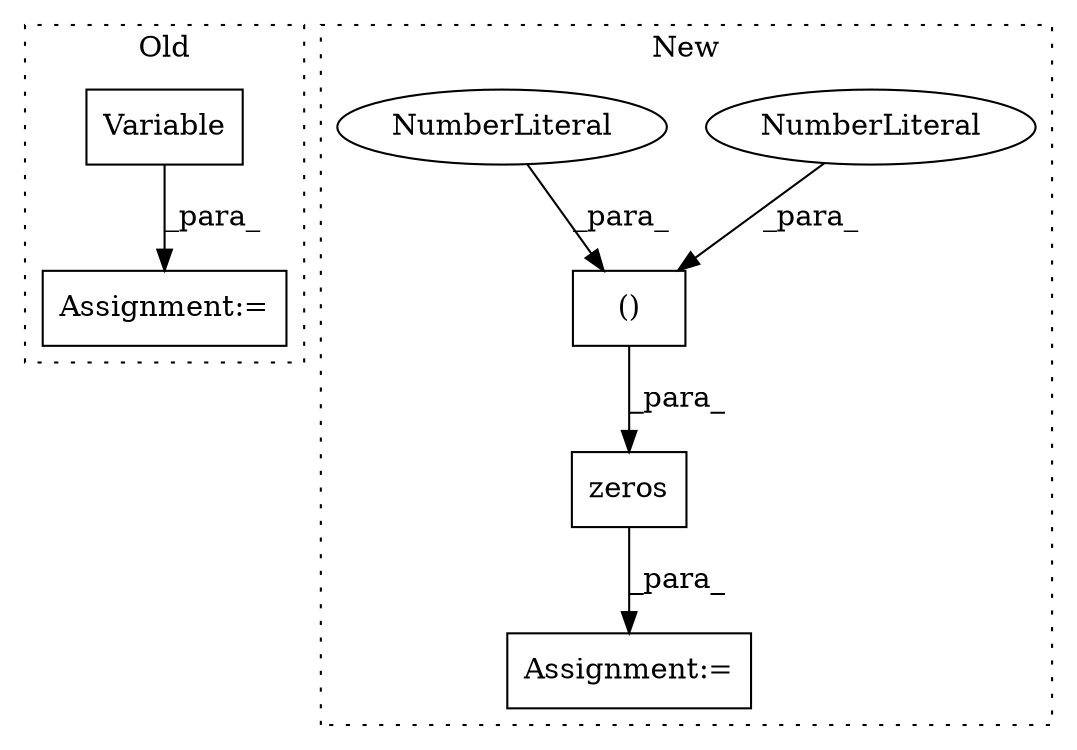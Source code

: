 digraph G {
subgraph cluster0 {
1 [label="Variable" a="32" s="11597,11630" l="9,1" shape="box"];
4 [label="Assignment:=" a="7" s="11596" l="1" shape="box"];
label = "Old";
style="dotted";
}
subgraph cluster1 {
2 [label="zeros" a="32" s="11307,11372" l="13,1" shape="box"];
3 [label="Assignment:=" a="7" s="11300" l="1" shape="box"];
5 [label="()" a="106" s="11320" l="47" shape="box"];
6 [label="NumberLiteral" a="34" s="11348" l="3" shape="ellipse"];
7 [label="NumberLiteral" a="34" s="11334" l="1" shape="ellipse"];
label = "New";
style="dotted";
}
1 -> 4 [label="_para_"];
2 -> 3 [label="_para_"];
5 -> 2 [label="_para_"];
6 -> 5 [label="_para_"];
7 -> 5 [label="_para_"];
}